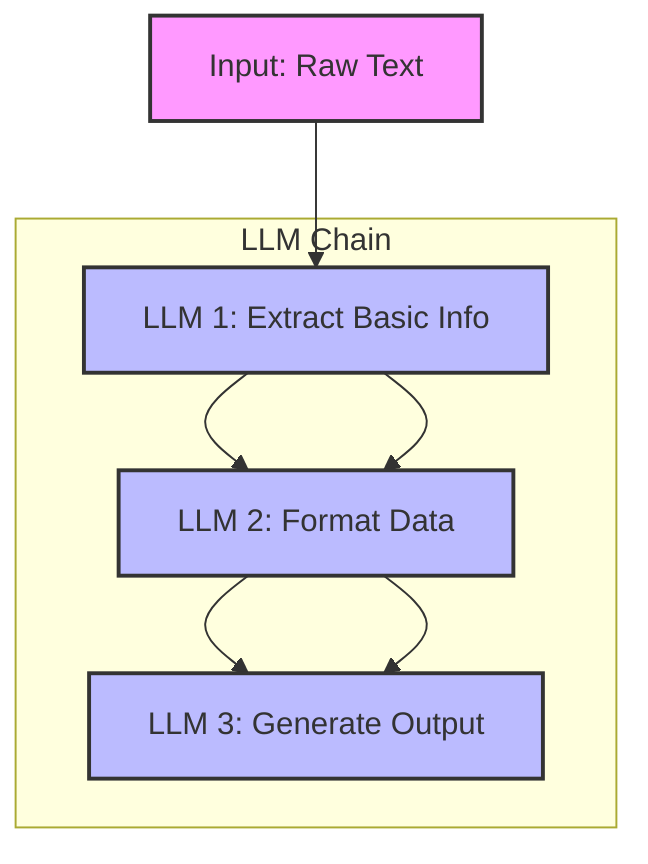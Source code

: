 graph TD
    A[Input: Raw Text] --> B[LLM 1: Extract Basic Info]
    B --> C[LLM 2: Format Data]
    C --> D[LLM 3: Generate Output]
    
    style A fill:#f9f,stroke:#333,stroke-width:2px
    style B fill:#bbf,stroke:#333,stroke-width:2px
    style C fill:#bbf,stroke:#333,stroke-width:2px
    style D fill:#bbf,stroke:#333,stroke-width:2px
    
    subgraph LLM Chain
        B --> C --> D
    end
    
    classDef default fill:#f9f,stroke:#333,stroke-width:2px
    classDef llm fill:#bbf,stroke:#333,stroke-width:2px
    class B,C,D llm